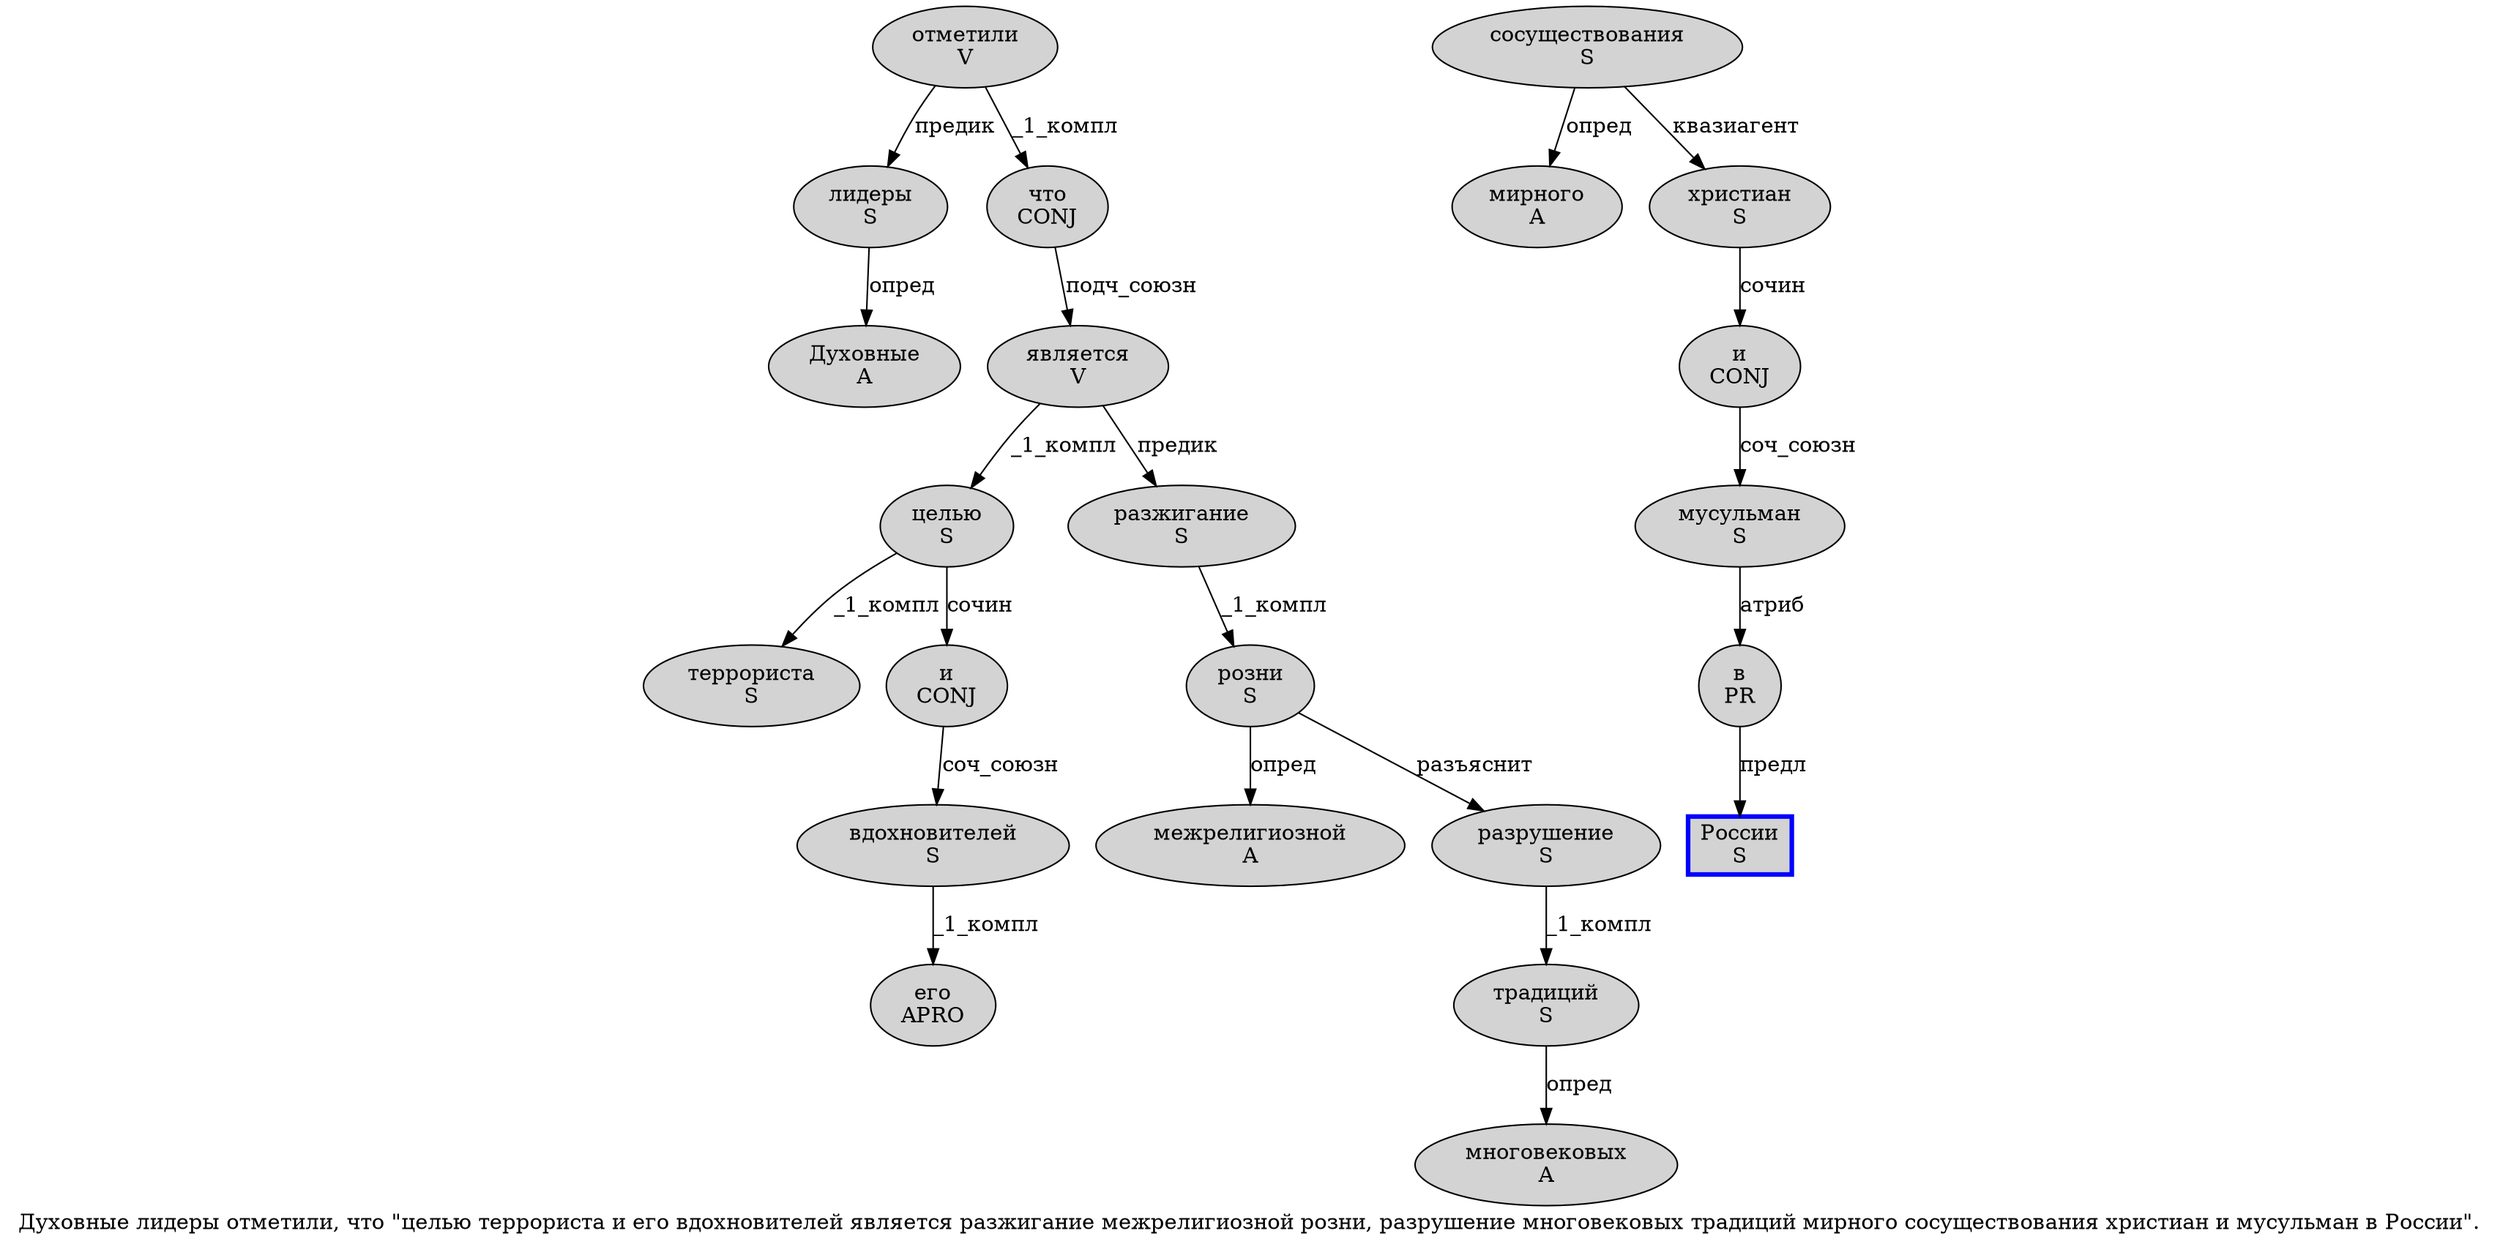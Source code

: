 digraph SENTENCE_360 {
	graph [label="Духовные лидеры отметили, что \"целью террориста и его вдохновителей является разжигание межрелигиозной розни, разрушение многовековых традиций мирного сосуществования христиан и мусульман в России\"."]
	node [style=filled]
		0 [label="Духовные
A" color="" fillcolor=lightgray penwidth=1 shape=ellipse]
		1 [label="лидеры
S" color="" fillcolor=lightgray penwidth=1 shape=ellipse]
		2 [label="отметили
V" color="" fillcolor=lightgray penwidth=1 shape=ellipse]
		4 [label="что
CONJ" color="" fillcolor=lightgray penwidth=1 shape=ellipse]
		6 [label="целью
S" color="" fillcolor=lightgray penwidth=1 shape=ellipse]
		7 [label="террориста
S" color="" fillcolor=lightgray penwidth=1 shape=ellipse]
		8 [label="и
CONJ" color="" fillcolor=lightgray penwidth=1 shape=ellipse]
		9 [label="его
APRO" color="" fillcolor=lightgray penwidth=1 shape=ellipse]
		10 [label="вдохновителей
S" color="" fillcolor=lightgray penwidth=1 shape=ellipse]
		11 [label="является
V" color="" fillcolor=lightgray penwidth=1 shape=ellipse]
		12 [label="разжигание
S" color="" fillcolor=lightgray penwidth=1 shape=ellipse]
		13 [label="межрелигиозной
A" color="" fillcolor=lightgray penwidth=1 shape=ellipse]
		14 [label="розни
S" color="" fillcolor=lightgray penwidth=1 shape=ellipse]
		16 [label="разрушение
S" color="" fillcolor=lightgray penwidth=1 shape=ellipse]
		17 [label="многовековых
A" color="" fillcolor=lightgray penwidth=1 shape=ellipse]
		18 [label="традиций
S" color="" fillcolor=lightgray penwidth=1 shape=ellipse]
		19 [label="мирного
A" color="" fillcolor=lightgray penwidth=1 shape=ellipse]
		20 [label="сосуществования
S" color="" fillcolor=lightgray penwidth=1 shape=ellipse]
		21 [label="христиан
S" color="" fillcolor=lightgray penwidth=1 shape=ellipse]
		22 [label="и
CONJ" color="" fillcolor=lightgray penwidth=1 shape=ellipse]
		23 [label="мусульман
S" color="" fillcolor=lightgray penwidth=1 shape=ellipse]
		24 [label="в
PR" color="" fillcolor=lightgray penwidth=1 shape=ellipse]
		25 [label="России
S" color=blue fillcolor=lightgray penwidth=3 shape=box]
			20 -> 19 [label="опред"]
			20 -> 21 [label="квазиагент"]
			8 -> 10 [label="соч_союзн"]
			2 -> 1 [label="предик"]
			2 -> 4 [label="_1_компл"]
			10 -> 9 [label="_1_компл"]
			12 -> 14 [label="_1_компл"]
			6 -> 7 [label="_1_компл"]
			6 -> 8 [label="сочин"]
			4 -> 11 [label="подч_союзн"]
			11 -> 6 [label="_1_компл"]
			11 -> 12 [label="предик"]
			24 -> 25 [label="предл"]
			16 -> 18 [label="_1_компл"]
			18 -> 17 [label="опред"]
			14 -> 13 [label="опред"]
			14 -> 16 [label="разъяснит"]
			1 -> 0 [label="опред"]
			21 -> 22 [label="сочин"]
			23 -> 24 [label="атриб"]
			22 -> 23 [label="соч_союзн"]
}